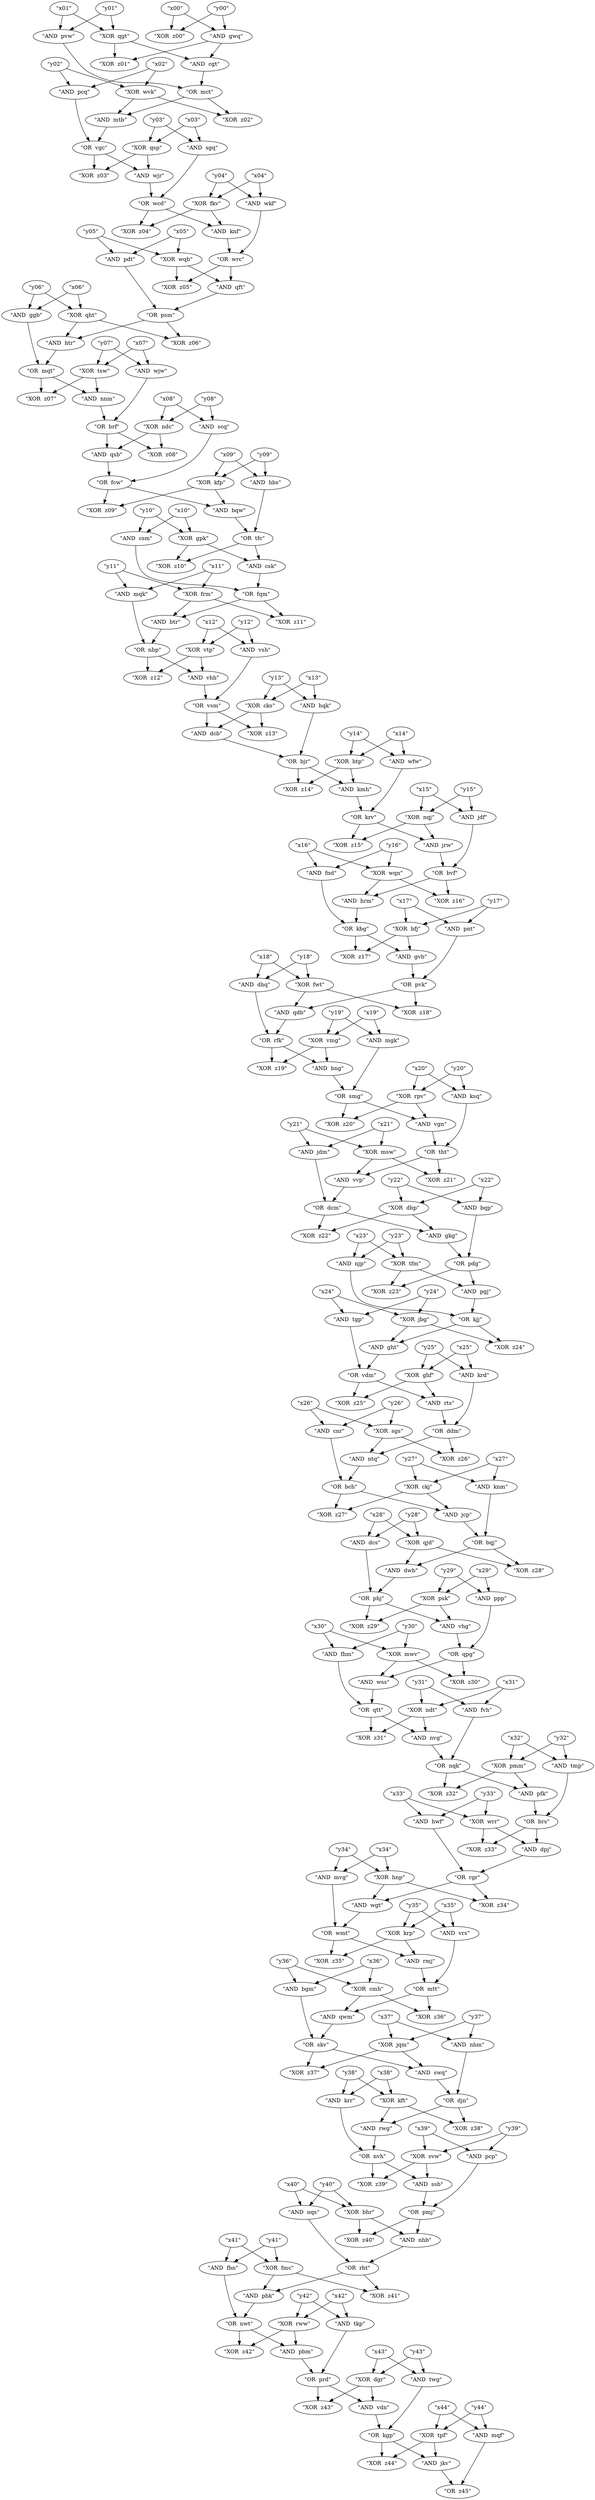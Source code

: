digraph {
    0 [ label = "\"AND  vhg\"" ]
    1 [ label = "\"XOR  psk\"" ]
    2 [ label = "\"OR  phj\"" ]
    3 [ label = "\"OR  tfc\"" ]
    4 [ label = "\"AND  hbs\"" ]
    5 [ label = "\"AND  bqw\"" ]
    6 [ label = "\"AND  wss\"" ]
    7 [ label = "\"XOR  mwv\"" ]
    8 [ label = "\"OR  qpg\"" ]
    9 [ label = "\"AND  knf\"" ]
    10 [ label = "\"OR  wcd\"" ]
    11 [ label = "\"XOR  fkv\"" ]
    12 [ label = "\"AND  pbm\"" ]
    13 [ label = "\"XOR  rww\"" ]
    14 [ label = "\"OR  nwt\"" ]
    15 [ label = "\"OR  fqm\"" ]
    16 [ label = "\"AND  csm\"" ]
    17 [ label = "\"AND  csk\"" ]
    18 [ label = "\"XOR  wqn\"" ]
    19 [ label = "\"x16\"" ]
    20 [ label = "\"y16\"" ]
    21 [ label = "\"AND  jrw\"" ]
    22 [ label = "\"XOR  nqj\"" ]
    23 [ label = "\"OR  krv\"" ]
    24 [ label = "\"XOR  ghf\"" ]
    25 [ label = "\"y25\"" ]
    26 [ label = "\"x25\"" ]
    27 [ label = "\"XOR  z29\"" ]
    28 [ label = "\"AND  ssb\"" ]
    29 [ label = "\"XOR  svw\"" ]
    30 [ label = "\"OR  nvh\"" ]
    31 [ label = "\"AND  ppp\"" ]
    32 [ label = "\"y29\"" ]
    33 [ label = "\"x29\"" ]
    34 [ label = "\"OR  wmt\"" ]
    35 [ label = "\"AND  mvg\"" ]
    36 [ label = "\"AND  wgt\"" ]
    37 [ label = "\"XOR  z10\"" ]
    38 [ label = "\"XOR  gpk\"" ]
    39 [ label = "\"XOR  qjd\"" ]
    40 [ label = "\"y28\"" ]
    41 [ label = "\"x28\"" ]
    42 [ label = "\"OR  djn\"" ]
    43 [ label = "\"AND  nhm\"" ]
    44 [ label = "\"AND  swq\"" ]
    45 [ label = "\"AND  jkv\"" ]
    46 [ label = "\"XOR  tpf\"" ]
    47 [ label = "\"OR  kgp\"" ]
    48 [ label = "\"AND  ggb\"" ]
    49 [ label = "\"x06\"" ]
    50 [ label = "\"y06\"" ]
    51 [ label = "\"AND  dcs\"" ]
    52 [ label = "\"AND  dwb\"" ]
    53 [ label = "\"XOR  jqm\"" ]
    54 [ label = "\"y37\"" ]
    55 [ label = "\"x37\"" ]
    56 [ label = "\"AND  vvp\"" ]
    57 [ label = "\"OR  tht\"" ]
    58 [ label = "\"XOR  msw\"" ]
    59 [ label = "\"AND  wjr\"" ]
    60 [ label = "\"AND  sgq\"" ]
    61 [ label = "\"XOR  z42\"" ]
    62 [ label = "\"AND  hwf\"" ]
    63 [ label = "\"y33\"" ]
    64 [ label = "\"x33\"" ]
    65 [ label = "\"XOR  z15\"" ]
    66 [ label = "\"AND  wfw\"" ]
    67 [ label = "\"y14\"" ]
    68 [ label = "\"x14\"" ]
    69 [ label = "\"AND  phk\"" ]
    70 [ label = "\"AND  fbn\"" ]
    71 [ label = "\"XOR  z25\"" ]
    72 [ label = "\"OR  vdm\"" ]
    73 [ label = "\"AND  tgp\"" ]
    74 [ label = "\"y24\"" ]
    75 [ label = "\"x24\"" ]
    76 [ label = "\"XOR  qgt\"" ]
    77 [ label = "\"y01\"" ]
    78 [ label = "\"x01\"" ]
    79 [ label = "\"XOR  kfp\"" ]
    80 [ label = "\"y09\"" ]
    81 [ label = "\"x09\"" ]
    82 [ label = "\"XOR  z07\"" ]
    83 [ label = "\"OR  mqt\"" ]
    84 [ label = "\"XOR  tsw\"" ]
    85 [ label = "\"AND  vdn\"" ]
    86 [ label = "\"AND  twg\"" ]
    87 [ label = "\"OR  bch\"" ]
    88 [ label = "\"AND  ntq\"" ]
    89 [ label = "\"AND  cnr\"" ]
    90 [ label = "\"OR  dcm\"" ]
    91 [ label = "\"AND  jdm\"" ]
    92 [ label = "\"AND  kmh\"" ]
    93 [ label = "\"OR  bjr\"" ]
    94 [ label = "\"XOR  btp\"" ]
    95 [ label = "\"XOR  bhr\"" ]
    96 [ label = "\"y40\"" ]
    97 [ label = "\"x40\"" ]
    98 [ label = "\"XOR  wqb\"" ]
    99 [ label = "\"x05\"" ]
    100 [ label = "\"y05\"" ]
    101 [ label = "\"XOR  tfm\"" ]
    102 [ label = "\"x23\"" ]
    103 [ label = "\"y23\"" ]
    104 [ label = "\"OR  prd\"" ]
    105 [ label = "\"XOR  dgr\"" ]
    106 [ label = "\"x10\"" ]
    107 [ label = "\"y10\"" ]
    108 [ label = "\"XOR  z17\"" ]
    109 [ label = "\"OR  kbg\"" ]
    110 [ label = "\"XOR  bfj\"" ]
    111 [ label = "\"XOR  hnp\"" ]
    112 [ label = "\"x34\"" ]
    113 [ label = "\"y34\"" ]
    114 [ label = "\"XOR  cmh\"" ]
    115 [ label = "\"x36\"" ]
    116 [ label = "\"y36\"" ]
    117 [ label = "\"XOR  vmg\"" ]
    118 [ label = "\"x19\"" ]
    119 [ label = "\"y19\"" ]
    120 [ label = "\"XOR  z39\"" ]
    121 [ label = "\"x42\"" ]
    122 [ label = "\"y42\"" ]
    123 [ label = "\"OR  bqj\"" ]
    124 [ label = "\"OR  rgr\"" ]
    125 [ label = "\"OR  brf\"" ]
    126 [ label = "\"AND  wjw\"" ]
    127 [ label = "\"AND  nnm\"" ]
    128 [ label = "\"AND  pdt\"" ]
    129 [ label = "\"AND  ght\"" ]
    130 [ label = "\"OR  kjj\"" ]
    131 [ label = "\"XOR  jbg\"" ]
    132 [ label = "\"XOR  z44\"" ]
    133 [ label = "\"x15\"" ]
    134 [ label = "\"y15\"" ]
    135 [ label = "\"XOR  z28\"" ]
    136 [ label = "\"AND  njp\"" ]
    137 [ label = "\"AND  pnt\"" ]
    138 [ label = "\"x17\"" ]
    139 [ label = "\"y17\"" ]
    140 [ label = "\"XOR  fmc\"" ]
    141 [ label = "\"x41\"" ]
    142 [ label = "\"y41\"" ]
    143 [ label = "\"OR  nqk\"" ]
    144 [ label = "\"AND  fvh\"" ]
    145 [ label = "\"AND  nvg\"" ]
    146 [ label = "\"AND  mqf\"" ]
    147 [ label = "\"y44\"" ]
    148 [ label = "\"x44\"" ]
    149 [ label = "\"XOR  z24\"" ]
    150 [ label = "\"OR  ddm\"" ]
    151 [ label = "\"AND  rts\"" ]
    152 [ label = "\"AND  krd\"" ]
    153 [ label = "\"AND  nqs\"" ]
    154 [ label = "\"AND  mqk\"" ]
    155 [ label = "\"y11\"" ]
    156 [ label = "\"x11\"" ]
    157 [ label = "\"XOR  z01\"" ]
    158 [ label = "\"AND  gwq\"" ]
    159 [ label = "\"XOR  z09\"" ]
    160 [ label = "\"OR  fcw\"" ]
    161 [ label = "\"AND  krr\"" ]
    162 [ label = "\"x38\"" ]
    163 [ label = "\"y38\"" ]
    164 [ label = "\"XOR  cks\"" ]
    165 [ label = "\"x13\"" ]
    166 [ label = "\"y13\"" ]
    167 [ label = "\"OR  z45\"" ]
    168 [ label = "\"y04\"" ]
    169 [ label = "\"x04\"" ]
    170 [ label = "\"AND  rmj\"" ]
    171 [ label = "\"XOR  krp\"" ]
    172 [ label = "\"OR  mtt\"" ]
    173 [ label = "\"AND  vrs\"" ]
    174 [ label = "\"AND  htr\"" ]
    175 [ label = "\"AND  scq\"" ]
    176 [ label = "\"y08\"" ]
    177 [ label = "\"x08\"" ]
    178 [ label = "\"XOR  ndt\"" ]
    179 [ label = "\"x31\"" ]
    180 [ label = "\"y31\"" ]
    181 [ label = "\"XOR  z38\"" ]
    182 [ label = "\"XOR  kft\"" ]
    183 [ label = "\"XOR  z12\"" ]
    184 [ label = "\"OR  nbp\"" ]
    185 [ label = "\"XOR  vtp\"" ]
    186 [ label = "\"XOR  qsp\"" ]
    187 [ label = "\"y03\"" ]
    188 [ label = "\"x03\"" ]
    189 [ label = "\"XOR  z43\"" ]
    190 [ label = "\"AND  tkp\"" ]
    191 [ label = "\"OR  rfk\"" ]
    192 [ label = "\"AND  dhq\"" ]
    193 [ label = "\"AND  qdb\"" ]
    194 [ label = "\"XOR  z31\"" ]
    195 [ label = "\"OR  qtt\"" ]
    196 [ label = "\"OR  rht\"" ]
    197 [ label = "\"AND  pgj\"" ]
    198 [ label = "\"OR  pdg\"" ]
    199 [ label = "\"AND  gvb\"" ]
    200 [ label = "\"AND  btr\"" ]
    201 [ label = "\"XOR  frm\"" ]
    202 [ label = "\"AND  jcp\"" ]
    203 [ label = "\"XOR  ckj\"" ]
    204 [ label = "\"XOR  z08\"" ]
    205 [ label = "\"XOR  ndc\"" ]
    206 [ label = "\"AND  wkf\"" ]
    207 [ label = "\"XOR  z03\"" ]
    208 [ label = "\"OR  vgc\"" ]
    209 [ label = "\"AND  knm\"" ]
    210 [ label = "\"x27\"" ]
    211 [ label = "\"y27\"" ]
    212 [ label = "\"AND  qft\"" ]
    213 [ label = "\"OR  wrc\"" ]
    214 [ label = "\"XOR  z40\"" ]
    215 [ label = "\"OR  pmj\"" ]
    216 [ label = "\"AND  mgk\"" ]
    217 [ label = "\"OR  skv\"" ]
    218 [ label = "\"AND  qwm\"" ]
    219 [ label = "\"AND  bgm\"" ]
    220 [ label = "\"XOR  z05\"" ]
    221 [ label = "\"y00\"" ]
    222 [ label = "\"x00\"" ]
    223 [ label = "\"y21\"" ]
    224 [ label = "\"x21\"" ]
    225 [ label = "\"AND  mtb\"" ]
    226 [ label = "\"XOR  wvk\"" ]
    227 [ label = "\"OR  mct\"" ]
    228 [ label = "\"XOR  z16\"" ]
    229 [ label = "\"OR  bvf\"" ]
    230 [ label = "\"XOR  z18\"" ]
    231 [ label = "\"OR  pvk\"" ]
    232 [ label = "\"XOR  fwt\"" ]
    233 [ label = "\"XOR  z27\"" ]
    234 [ label = "\"y02\"" ]
    235 [ label = "\"x02\"" ]
    236 [ label = "\"XOR  z26\"" ]
    237 [ label = "\"XOR  sgs\"" ]
    238 [ label = "\"AND  dcb\"" ]
    239 [ label = "\"AND  hqk\"" ]
    240 [ label = "\"AND  vsh\"" ]
    241 [ label = "\"x12\"" ]
    242 [ label = "\"y12\"" ]
    243 [ label = "\"AND  fnd\"" ]
    244 [ label = "\"OR  smg\"" ]
    245 [ label = "\"AND  bng\"" ]
    246 [ label = "\"XOR  z36\"" ]
    247 [ label = "\"XOR  wrr\"" ]
    248 [ label = "\"XOR  z20\"" ]
    249 [ label = "\"XOR  rpv\"" ]
    250 [ label = "\"AND  jdf\"" ]
    251 [ label = "\"AND  vgn\"" ]
    252 [ label = "\"AND  vhh\"" ]
    253 [ label = "\"y43\"" ]
    254 [ label = "\"x43\"" ]
    255 [ label = "\"XOR  pmm\"" ]
    256 [ label = "\"y32\"" ]
    257 [ label = "\"x32\"" ]
    258 [ label = "\"XOR  z35\"" ]
    259 [ label = "\"AND  fhm\"" ]
    260 [ label = "\"y30\"" ]
    261 [ label = "\"x30\"" ]
    262 [ label = "\"AND  pvw\"" ]
    263 [ label = "\"AND  cgt\"" ]
    264 [ label = "\"XOR  z19\"" ]
    265 [ label = "\"x18\"" ]
    266 [ label = "\"y18\"" ]
    267 [ label = "\"x35\"" ]
    268 [ label = "\"y35\"" ]
    269 [ label = "\"OR  psm\"" ]
    270 [ label = "\"XOR  qht\"" ]
    271 [ label = "\"XOR  z21\"" ]
    272 [ label = "\"AND  rwg\"" ]
    273 [ label = "\"AND  nhb\"" ]
    274 [ label = "\"XOR  dbp\"" ]
    275 [ label = "\"x22\"" ]
    276 [ label = "\"y22\"" ]
    277 [ label = "\"XOR  z06\"" ]
    278 [ label = "\"AND  pcq\"" ]
    279 [ label = "\"AND  hrm\"" ]
    280 [ label = "\"XOR  z02\"" ]
    281 [ label = "\"AND  qsb\"" ]
    282 [ label = "\"OR  vsm\"" ]
    283 [ label = "\"XOR  z37\"" ]
    284 [ label = "\"AND  pfk\"" ]
    285 [ label = "\"XOR  z11\"" ]
    286 [ label = "\"AND  bqp\"" ]
    287 [ label = "\"OR  brs\"" ]
    288 [ label = "\"AND  tmp\"" ]
    289 [ label = "\"XOR  z14\"" ]
    290 [ label = "\"x39\"" ]
    291 [ label = "\"y39\"" ]
    292 [ label = "\"XOR  z34\"" ]
    293 [ label = "\"AND  gkg\"" ]
    294 [ label = "\"AND  pcp\"" ]
    295 [ label = "\"XOR  z13\"" ]
    296 [ label = "\"y26\"" ]
    297 [ label = "\"x26\"" ]
    298 [ label = "\"XOR  z22\"" ]
    299 [ label = "\"y20\"" ]
    300 [ label = "\"x20\"" ]
    301 [ label = "\"AND  ksq\"" ]
    302 [ label = "\"AND  dpj\"" ]
    303 [ label = "\"x07\"" ]
    304 [ label = "\"y07\"" ]
    305 [ label = "\"XOR  z41\"" ]
    306 [ label = "\"XOR  z33\"" ]
    307 [ label = "\"XOR  z32\"" ]
    308 [ label = "\"XOR  z00\"" ]
    309 [ label = "\"XOR  z04\"" ]
    310 [ label = "\"XOR  z23\"" ]
    311 [ label = "\"XOR  z30\"" ]
    1 -> 0 [ ]
    2 -> 0 [ ]
    4 -> 3 [ ]
    5 -> 3 [ ]
    7 -> 6 [ ]
    8 -> 6 [ ]
    10 -> 9 [ ]
    11 -> 9 [ ]
    13 -> 12 [ ]
    14 -> 12 [ ]
    16 -> 15 [ ]
    17 -> 15 [ ]
    19 -> 18 [ ]
    20 -> 18 [ ]
    22 -> 21 [ ]
    23 -> 21 [ ]
    25 -> 24 [ ]
    26 -> 24 [ ]
    1 -> 27 [ ]
    2 -> 27 [ ]
    29 -> 28 [ ]
    30 -> 28 [ ]
    32 -> 31 [ ]
    33 -> 31 [ ]
    35 -> 34 [ ]
    36 -> 34 [ ]
    38 -> 37 [ ]
    3 -> 37 [ ]
    40 -> 39 [ ]
    41 -> 39 [ ]
    43 -> 42 [ ]
    44 -> 42 [ ]
    46 -> 45 [ ]
    47 -> 45 [ ]
    49 -> 48 [ ]
    50 -> 48 [ ]
    51 -> 2 [ ]
    52 -> 2 [ ]
    54 -> 53 [ ]
    55 -> 53 [ ]
    57 -> 56 [ ]
    58 -> 56 [ ]
    59 -> 10 [ ]
    60 -> 10 [ ]
    14 -> 61 [ ]
    13 -> 61 [ ]
    63 -> 62 [ ]
    64 -> 62 [ ]
    22 -> 65 [ ]
    23 -> 65 [ ]
    67 -> 66 [ ]
    68 -> 66 [ ]
    69 -> 14 [ ]
    70 -> 14 [ ]
    24 -> 71 [ ]
    72 -> 71 [ ]
    74 -> 73 [ ]
    75 -> 73 [ ]
    77 -> 76 [ ]
    78 -> 76 [ ]
    80 -> 79 [ ]
    81 -> 79 [ ]
    83 -> 82 [ ]
    84 -> 82 [ ]
    85 -> 47 [ ]
    86 -> 47 [ ]
    88 -> 87 [ ]
    89 -> 87 [ ]
    91 -> 90 [ ]
    56 -> 90 [ ]
    93 -> 92 [ ]
    94 -> 92 [ ]
    96 -> 95 [ ]
    97 -> 95 [ ]
    99 -> 98 [ ]
    100 -> 98 [ ]
    102 -> 101 [ ]
    103 -> 101 [ ]
    104 -> 85 [ ]
    105 -> 85 [ ]
    106 -> 16 [ ]
    107 -> 16 [ ]
    109 -> 108 [ ]
    110 -> 108 [ ]
    112 -> 111 [ ]
    113 -> 111 [ ]
    115 -> 114 [ ]
    116 -> 114 [ ]
    32 -> 1 [ ]
    33 -> 1 [ ]
    118 -> 117 [ ]
    119 -> 117 [ ]
    30 -> 120 [ ]
    29 -> 120 [ ]
    121 -> 13 [ ]
    122 -> 13 [ ]
    39 -> 52 [ ]
    123 -> 52 [ ]
    124 -> 36 [ ]
    111 -> 36 [ ]
    126 -> 125 [ ]
    127 -> 125 [ ]
    100 -> 128 [ ]
    99 -> 128 [ ]
    130 -> 129 [ ]
    131 -> 129 [ ]
    47 -> 132 [ ]
    46 -> 132 [ ]
    133 -> 22 [ ]
    134 -> 22 [ ]
    39 -> 135 [ ]
    123 -> 135 [ ]
    103 -> 136 [ ]
    102 -> 136 [ ]
    138 -> 137 [ ]
    139 -> 137 [ ]
    141 -> 140 [ ]
    142 -> 140 [ ]
    144 -> 143 [ ]
    145 -> 143 [ ]
    147 -> 146 [ ]
    148 -> 146 [ ]
    131 -> 149 [ ]
    130 -> 149 [ ]
    151 -> 150 [ ]
    152 -> 150 [ ]
    97 -> 153 [ ]
    96 -> 153 [ ]
    155 -> 154 [ ]
    156 -> 154 [ ]
    76 -> 157 [ ]
    158 -> 157 [ ]
    79 -> 159 [ ]
    160 -> 159 [ ]
    162 -> 161 [ ]
    163 -> 161 [ ]
    165 -> 164 [ ]
    166 -> 164 [ ]
    45 -> 167 [ ]
    146 -> 167 [ ]
    168 -> 11 [ ]
    169 -> 11 [ ]
    171 -> 170 [ ]
    34 -> 170 [ ]
    170 -> 172 [ ]
    173 -> 172 [ ]
    174 -> 83 [ ]
    48 -> 83 [ ]
    176 -> 175 [ ]
    177 -> 175 [ ]
    179 -> 178 [ ]
    180 -> 178 [ ]
    42 -> 181 [ ]
    182 -> 181 [ ]
    184 -> 183 [ ]
    185 -> 183 [ ]
    187 -> 186 [ ]
    188 -> 186 [ ]
    104 -> 189 [ ]
    105 -> 189 [ ]
    12 -> 104 [ ]
    190 -> 104 [ ]
    192 -> 191 [ ]
    193 -> 191 [ ]
    178 -> 194 [ ]
    195 -> 194 [ ]
    196 -> 69 [ ]
    140 -> 69 [ ]
    198 -> 197 [ ]
    101 -> 197 [ ]
    109 -> 199 [ ]
    110 -> 199 [ ]
    15 -> 200 [ ]
    201 -> 200 [ ]
    203 -> 202 [ ]
    87 -> 202 [ ]
    205 -> 204 [ ]
    125 -> 204 [ ]
    113 -> 35 [ ]
    112 -> 35 [ ]
    168 -> 206 [ ]
    169 -> 206 [ ]
    187 -> 60 [ ]
    188 -> 60 [ ]
    186 -> 207 [ ]
    208 -> 207 [ ]
    210 -> 209 [ ]
    211 -> 209 [ ]
    81 -> 4 [ ]
    80 -> 4 [ ]
    98 -> 212 [ ]
    213 -> 212 [ ]
    176 -> 205 [ ]
    177 -> 205 [ ]
    215 -> 214 [ ]
    95 -> 214 [ ]
    119 -> 216 [ ]
    118 -> 216 [ ]
    218 -> 217 [ ]
    219 -> 217 [ ]
    213 -> 220 [ ]
    98 -> 220 [ ]
    55 -> 43 [ ]
    54 -> 43 [ ]
    221 -> 158 [ ]
    222 -> 158 [ ]
    195 -> 145 [ ]
    178 -> 145 [ ]
    223 -> 91 [ ]
    224 -> 91 [ ]
    9 -> 213 [ ]
    206 -> 213 [ ]
    226 -> 225 [ ]
    227 -> 225 [ ]
    229 -> 228 [ ]
    18 -> 228 [ ]
    231 -> 230 [ ]
    232 -> 230 [ ]
    203 -> 233 [ ]
    87 -> 233 [ ]
    66 -> 23 [ ]
    92 -> 23 [ ]
    234 -> 226 [ ]
    235 -> 226 [ ]
    150 -> 236 [ ]
    237 -> 236 [ ]
    238 -> 93 [ ]
    239 -> 93 [ ]
    79 -> 5 [ ]
    160 -> 5 [ ]
    241 -> 240 [ ]
    242 -> 240 [ ]
    20 -> 243 [ ]
    19 -> 243 [ ]
    216 -> 244 [ ]
    245 -> 244 [ ]
    172 -> 246 [ ]
    114 -> 246 [ ]
    64 -> 247 [ ]
    63 -> 247 [ ]
    249 -> 248 [ ]
    244 -> 248 [ ]
    41 -> 51 [ ]
    40 -> 51 [ ]
    250 -> 229 [ ]
    21 -> 229 [ ]
    244 -> 251 [ ]
    249 -> 251 [ ]
    184 -> 252 [ ]
    185 -> 252 [ ]
    253 -> 86 [ ]
    254 -> 86 [ ]
    256 -> 255 [ ]
    257 -> 255 [ ]
    179 -> 144 [ ]
    180 -> 144 [ ]
    163 -> 182 [ ]
    162 -> 182 [ ]
    34 -> 258 [ ]
    171 -> 258 [ ]
    260 -> 259 [ ]
    261 -> 259 [ ]
    133 -> 250 [ ]
    134 -> 250 [ ]
    262 -> 227 [ ]
    263 -> 227 [ ]
    224 -> 58 [ ]
    223 -> 58 [ ]
    117 -> 264 [ ]
    191 -> 264 [ ]
    3 -> 17 [ ]
    38 -> 17 [ ]
    265 -> 192 [ ]
    266 -> 192 [ ]
    107 -> 38 [ ]
    106 -> 38 [ ]
    267 -> 171 [ ]
    268 -> 171 [ ]
    269 -> 174 [ ]
    270 -> 174 [ ]
    141 -> 70 [ ]
    142 -> 70 [ ]
    58 -> 271 [ ]
    57 -> 271 [ ]
    186 -> 59 [ ]
    208 -> 59 [ ]
    182 -> 272 [ ]
    42 -> 272 [ ]
    95 -> 273 [ ]
    215 -> 273 [ ]
    275 -> 274 [ ]
    276 -> 274 [ ]
    114 -> 218 [ ]
    172 -> 218 [ ]
    267 -> 173 [ ]
    268 -> 173 [ ]
    270 -> 277 [ ]
    269 -> 277 [ ]
    235 -> 278 [ ]
    234 -> 278 [ ]
    243 -> 109 [ ]
    279 -> 109 [ ]
    227 -> 280 [ ]
    226 -> 280 [ ]
    125 -> 281 [ ]
    205 -> 281 [ ]
    240 -> 282 [ ]
    252 -> 282 [ ]
    53 -> 283 [ ]
    217 -> 283 [ ]
    255 -> 284 [ ]
    143 -> 284 [ ]
    15 -> 285 [ ]
    201 -> 285 [ ]
    275 -> 286 [ ]
    276 -> 286 [ ]
    284 -> 287 [ ]
    288 -> 287 [ ]
    261 -> 7 [ ]
    260 -> 7 [ ]
    94 -> 289 [ ]
    93 -> 289 [ ]
    290 -> 29 [ ]
    291 -> 29 [ ]
    154 -> 184 [ ]
    200 -> 184 [ ]
    124 -> 292 [ ]
    111 -> 292 [ ]
    199 -> 231 [ ]
    137 -> 231 [ ]
    117 -> 245 [ ]
    191 -> 245 [ ]
    84 -> 127 [ ]
    83 -> 127 [ ]
    259 -> 195 [ ]
    6 -> 195 [ ]
    286 -> 198 [ ]
    293 -> 198 [ ]
    175 -> 160 [ ]
    281 -> 160 [ ]
    290 -> 294 [ ]
    291 -> 294 [ ]
    164 -> 295 [ ]
    282 -> 295 [ ]
    296 -> 89 [ ]
    297 -> 89 [ ]
    90 -> 298 [ ]
    274 -> 298 [ ]
    266 -> 232 [ ]
    265 -> 232 [ ]
    156 -> 201 [ ]
    155 -> 201 [ ]
    299 -> 249 [ ]
    300 -> 249 [ ]
    202 -> 123 [ ]
    209 -> 123 [ ]
    153 -> 196 [ ]
    273 -> 196 [ ]
    74 -> 131 [ ]
    75 -> 131 [ ]
    31 -> 8 [ ]
    0 -> 8 [ ]
    294 -> 215 [ ]
    28 -> 215 [ ]
    301 -> 57 [ ]
    251 -> 57 [ ]
    302 -> 124 [ ]
    62 -> 124 [ ]
    90 -> 293 [ ]
    274 -> 293 [ ]
    287 -> 302 [ ]
    247 -> 302 [ ]
    76 -> 263 [ ]
    158 -> 263 [ ]
    116 -> 219 [ ]
    115 -> 219 [ ]
    254 -> 105 [ ]
    253 -> 105 [ ]
    50 -> 270 [ ]
    49 -> 270 [ ]
    303 -> 84 [ ]
    304 -> 84 [ ]
    241 -> 185 [ ]
    242 -> 185 [ ]
    77 -> 262 [ ]
    78 -> 262 [ ]
    272 -> 30 [ ]
    161 -> 30 [ ]
    140 -> 305 [ ]
    196 -> 305 [ ]
    247 -> 306 [ ]
    287 -> 306 [ ]
    148 -> 46 [ ]
    147 -> 46 [ ]
    128 -> 269 [ ]
    212 -> 269 [ ]
    296 -> 237 [ ]
    297 -> 237 [ ]
    121 -> 190 [ ]
    122 -> 190 [ ]
    303 -> 126 [ ]
    304 -> 126 [ ]
    229 -> 279 [ ]
    18 -> 279 [ ]
    72 -> 151 [ ]
    24 -> 151 [ ]
    143 -> 307 [ ]
    255 -> 307 [ ]
    222 -> 308 [ ]
    221 -> 308 [ ]
    11 -> 309 [ ]
    10 -> 309 [ ]
    198 -> 310 [ ]
    101 -> 310 [ ]
    25 -> 152 [ ]
    26 -> 152 [ ]
    166 -> 239 [ ]
    165 -> 239 [ ]
    278 -> 208 [ ]
    225 -> 208 [ ]
    136 -> 130 [ ]
    197 -> 130 [ ]
    299 -> 301 [ ]
    300 -> 301 [ ]
    256 -> 288 [ ]
    257 -> 288 [ ]
    164 -> 238 [ ]
    282 -> 238 [ ]
    129 -> 72 [ ]
    73 -> 72 [ ]
    68 -> 94 [ ]
    67 -> 94 [ ]
    53 -> 44 [ ]
    217 -> 44 [ ]
    211 -> 203 [ ]
    210 -> 203 [ ]
    231 -> 193 [ ]
    232 -> 193 [ ]
    7 -> 311 [ ]
    8 -> 311 [ ]
    150 -> 88 [ ]
    237 -> 88 [ ]
    138 -> 110 [ ]
    139 -> 110 [ ]
}

